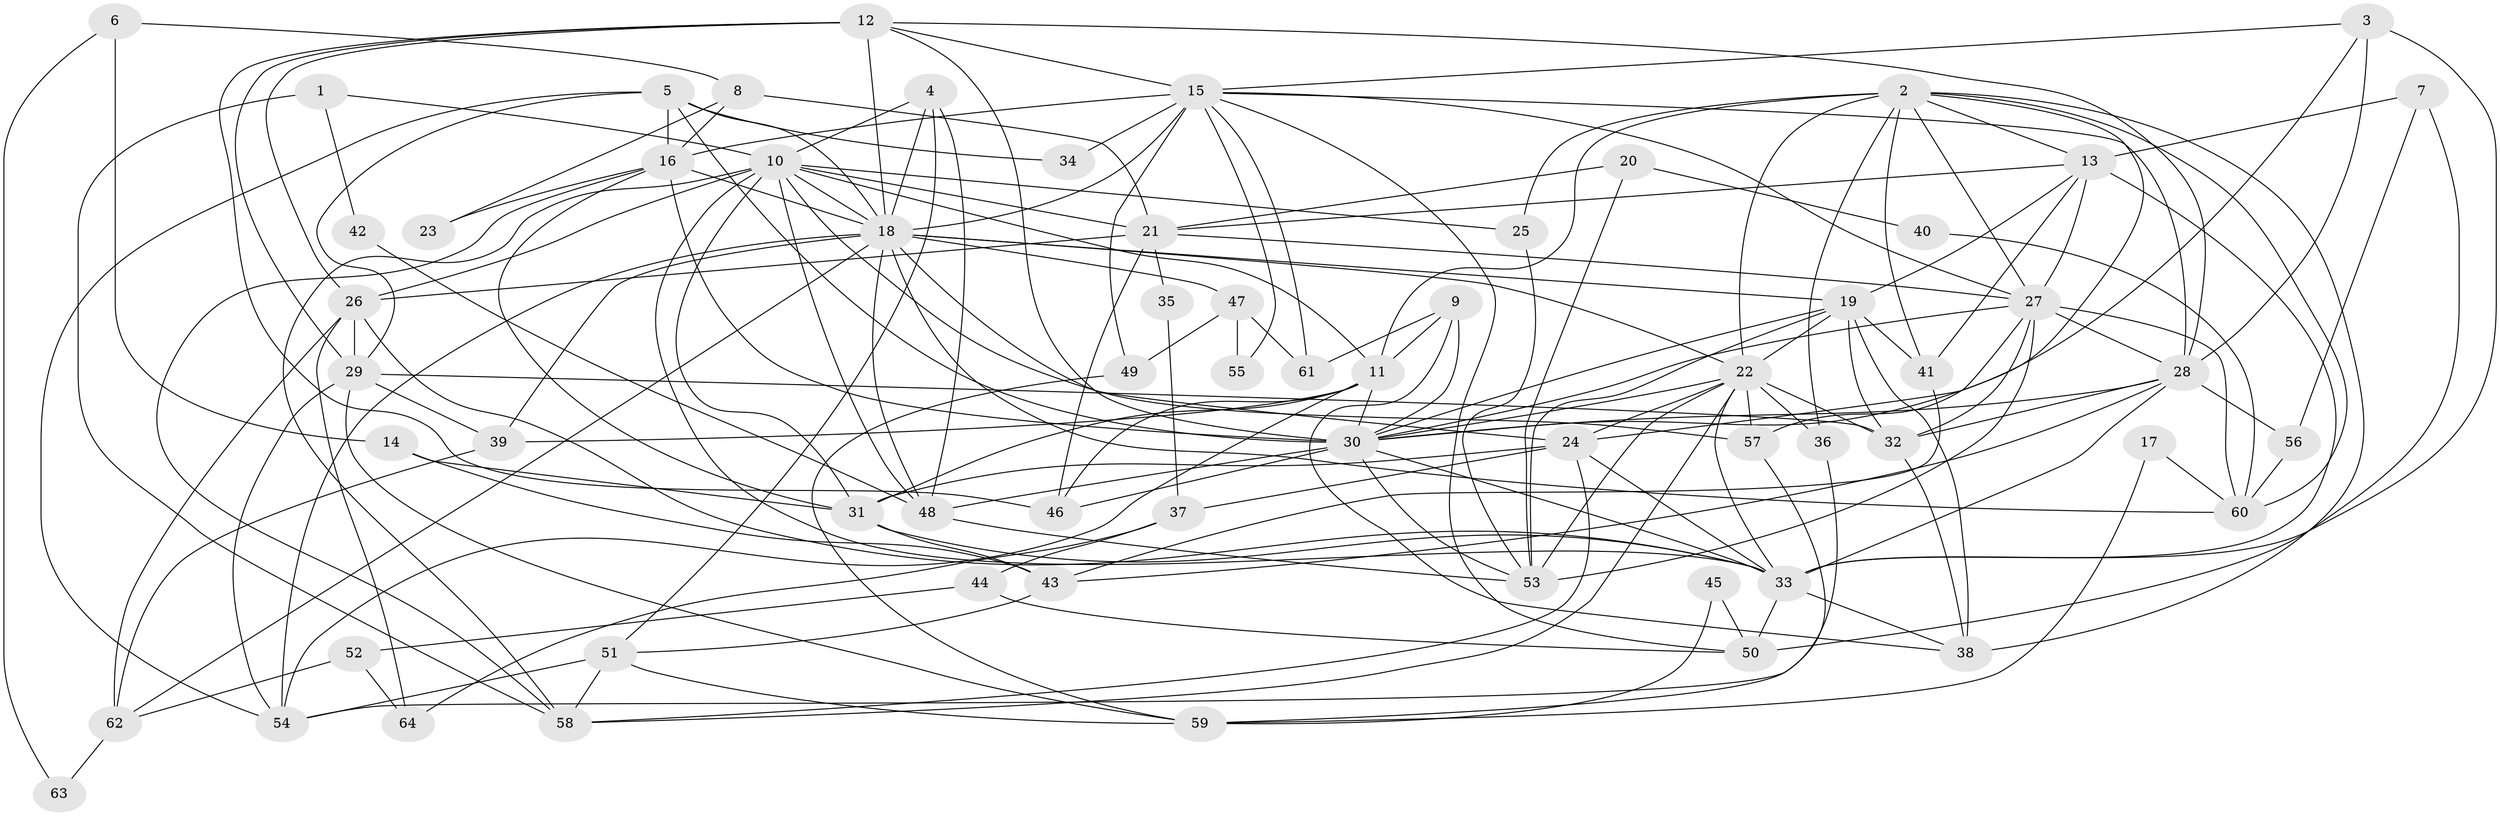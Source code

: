 // original degree distribution, {3: 0.3203125, 4: 0.234375, 8: 0.015625, 10: 0.0078125, 2: 0.1171875, 6: 0.09375, 5: 0.1953125, 9: 0.0078125, 7: 0.0078125}
// Generated by graph-tools (version 1.1) at 2025/36/03/09/25 02:36:04]
// undirected, 64 vertices, 174 edges
graph export_dot {
graph [start="1"]
  node [color=gray90,style=filled];
  1;
  2;
  3;
  4;
  5;
  6;
  7;
  8;
  9;
  10;
  11;
  12;
  13;
  14;
  15;
  16;
  17;
  18;
  19;
  20;
  21;
  22;
  23;
  24;
  25;
  26;
  27;
  28;
  29;
  30;
  31;
  32;
  33;
  34;
  35;
  36;
  37;
  38;
  39;
  40;
  41;
  42;
  43;
  44;
  45;
  46;
  47;
  48;
  49;
  50;
  51;
  52;
  53;
  54;
  55;
  56;
  57;
  58;
  59;
  60;
  61;
  62;
  63;
  64;
  1 -- 10 [weight=1.0];
  1 -- 42 [weight=1.0];
  1 -- 58 [weight=1.0];
  2 -- 11 [weight=1.0];
  2 -- 13 [weight=1.0];
  2 -- 22 [weight=1.0];
  2 -- 24 [weight=1.0];
  2 -- 25 [weight=1.0];
  2 -- 27 [weight=1.0];
  2 -- 36 [weight=1.0];
  2 -- 38 [weight=1.0];
  2 -- 41 [weight=1.0];
  2 -- 60 [weight=1.0];
  3 -- 15 [weight=1.0];
  3 -- 28 [weight=1.0];
  3 -- 30 [weight=1.0];
  3 -- 33 [weight=2.0];
  4 -- 10 [weight=1.0];
  4 -- 18 [weight=1.0];
  4 -- 48 [weight=1.0];
  4 -- 51 [weight=1.0];
  5 -- 16 [weight=1.0];
  5 -- 18 [weight=1.0];
  5 -- 29 [weight=1.0];
  5 -- 30 [weight=1.0];
  5 -- 34 [weight=2.0];
  5 -- 54 [weight=1.0];
  6 -- 8 [weight=1.0];
  6 -- 14 [weight=1.0];
  6 -- 63 [weight=1.0];
  7 -- 13 [weight=1.0];
  7 -- 50 [weight=1.0];
  7 -- 56 [weight=1.0];
  8 -- 16 [weight=1.0];
  8 -- 21 [weight=1.0];
  8 -- 23 [weight=1.0];
  9 -- 11 [weight=1.0];
  9 -- 30 [weight=1.0];
  9 -- 38 [weight=1.0];
  9 -- 61 [weight=1.0];
  10 -- 11 [weight=1.0];
  10 -- 18 [weight=1.0];
  10 -- 21 [weight=2.0];
  10 -- 25 [weight=1.0];
  10 -- 26 [weight=1.0];
  10 -- 31 [weight=1.0];
  10 -- 33 [weight=1.0];
  10 -- 48 [weight=1.0];
  10 -- 57 [weight=1.0];
  10 -- 58 [weight=1.0];
  11 -- 30 [weight=1.0];
  11 -- 31 [weight=1.0];
  11 -- 39 [weight=2.0];
  11 -- 46 [weight=1.0];
  11 -- 54 [weight=1.0];
  12 -- 15 [weight=1.0];
  12 -- 18 [weight=2.0];
  12 -- 26 [weight=1.0];
  12 -- 28 [weight=1.0];
  12 -- 29 [weight=2.0];
  12 -- 30 [weight=1.0];
  12 -- 46 [weight=1.0];
  13 -- 19 [weight=1.0];
  13 -- 21 [weight=1.0];
  13 -- 27 [weight=1.0];
  13 -- 33 [weight=4.0];
  13 -- 41 [weight=1.0];
  14 -- 31 [weight=1.0];
  14 -- 43 [weight=1.0];
  15 -- 16 [weight=2.0];
  15 -- 18 [weight=2.0];
  15 -- 27 [weight=1.0];
  15 -- 28 [weight=1.0];
  15 -- 34 [weight=1.0];
  15 -- 49 [weight=1.0];
  15 -- 50 [weight=1.0];
  15 -- 55 [weight=1.0];
  15 -- 61 [weight=1.0];
  16 -- 18 [weight=1.0];
  16 -- 23 [weight=1.0];
  16 -- 30 [weight=1.0];
  16 -- 31 [weight=1.0];
  16 -- 58 [weight=1.0];
  17 -- 59 [weight=1.0];
  17 -- 60 [weight=1.0];
  18 -- 19 [weight=1.0];
  18 -- 22 [weight=1.0];
  18 -- 24 [weight=2.0];
  18 -- 39 [weight=1.0];
  18 -- 47 [weight=1.0];
  18 -- 48 [weight=1.0];
  18 -- 54 [weight=1.0];
  18 -- 60 [weight=1.0];
  18 -- 62 [weight=1.0];
  19 -- 22 [weight=1.0];
  19 -- 30 [weight=1.0];
  19 -- 32 [weight=1.0];
  19 -- 38 [weight=1.0];
  19 -- 41 [weight=1.0];
  19 -- 53 [weight=2.0];
  20 -- 21 [weight=1.0];
  20 -- 40 [weight=1.0];
  20 -- 53 [weight=1.0];
  21 -- 26 [weight=2.0];
  21 -- 27 [weight=1.0];
  21 -- 35 [weight=1.0];
  21 -- 46 [weight=1.0];
  22 -- 24 [weight=1.0];
  22 -- 30 [weight=1.0];
  22 -- 32 [weight=1.0];
  22 -- 33 [weight=1.0];
  22 -- 36 [weight=1.0];
  22 -- 53 [weight=1.0];
  22 -- 57 [weight=1.0];
  22 -- 58 [weight=1.0];
  24 -- 31 [weight=1.0];
  24 -- 33 [weight=2.0];
  24 -- 37 [weight=1.0];
  24 -- 58 [weight=1.0];
  25 -- 53 [weight=1.0];
  26 -- 29 [weight=1.0];
  26 -- 33 [weight=2.0];
  26 -- 62 [weight=1.0];
  26 -- 64 [weight=1.0];
  27 -- 28 [weight=1.0];
  27 -- 30 [weight=1.0];
  27 -- 32 [weight=1.0];
  27 -- 53 [weight=1.0];
  27 -- 57 [weight=1.0];
  27 -- 60 [weight=1.0];
  28 -- 30 [weight=1.0];
  28 -- 32 [weight=1.0];
  28 -- 33 [weight=1.0];
  28 -- 43 [weight=1.0];
  28 -- 56 [weight=1.0];
  29 -- 32 [weight=1.0];
  29 -- 39 [weight=1.0];
  29 -- 54 [weight=1.0];
  29 -- 59 [weight=1.0];
  30 -- 33 [weight=1.0];
  30 -- 46 [weight=1.0];
  30 -- 48 [weight=1.0];
  30 -- 53 [weight=1.0];
  31 -- 33 [weight=1.0];
  31 -- 43 [weight=1.0];
  32 -- 38 [weight=1.0];
  33 -- 38 [weight=1.0];
  33 -- 50 [weight=1.0];
  35 -- 37 [weight=1.0];
  36 -- 54 [weight=1.0];
  37 -- 44 [weight=1.0];
  37 -- 64 [weight=1.0];
  39 -- 62 [weight=1.0];
  40 -- 60 [weight=1.0];
  41 -- 43 [weight=1.0];
  42 -- 48 [weight=1.0];
  43 -- 51 [weight=1.0];
  44 -- 50 [weight=1.0];
  44 -- 52 [weight=1.0];
  45 -- 50 [weight=1.0];
  45 -- 59 [weight=1.0];
  47 -- 49 [weight=1.0];
  47 -- 55 [weight=1.0];
  47 -- 61 [weight=1.0];
  48 -- 53 [weight=1.0];
  49 -- 59 [weight=1.0];
  51 -- 54 [weight=1.0];
  51 -- 58 [weight=1.0];
  51 -- 59 [weight=1.0];
  52 -- 62 [weight=1.0];
  52 -- 64 [weight=1.0];
  56 -- 60 [weight=1.0];
  57 -- 59 [weight=1.0];
  62 -- 63 [weight=1.0];
}
